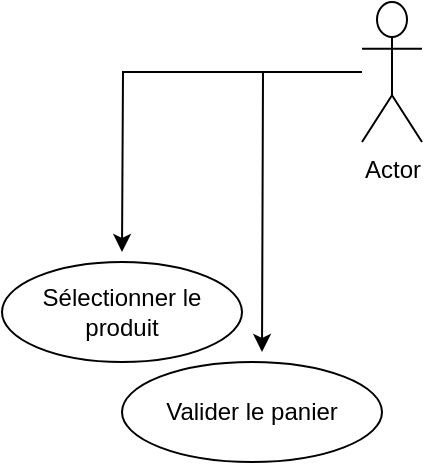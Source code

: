 <mxfile version="20.5.3" type="embed"><diagram id="IJEdTG_1g50z3ue5o5ka" name="Page-1"><mxGraphModel dx="424" dy="304" grid="1" gridSize="10" guides="1" tooltips="1" connect="1" arrows="1" fold="1" page="1" pageScale="1" pageWidth="827" pageHeight="1169" math="0" shadow="0"><root><mxCell id="0"/><mxCell id="1" parent="0"/><mxCell id="4" style="edgeStyle=orthogonalEdgeStyle;rounded=0;orthogonalLoop=1;jettySize=auto;html=1;" edge="1" parent="1" source="2"><mxGeometry relative="1" as="geometry"><mxPoint x="160" y="125" as="targetPoint"/></mxGeometry></mxCell><mxCell id="7" style="edgeStyle=orthogonalEdgeStyle;rounded=0;orthogonalLoop=1;jettySize=auto;html=1;" edge="1" parent="1" source="2"><mxGeometry relative="1" as="geometry"><mxPoint x="230" y="175" as="targetPoint"/></mxGeometry></mxCell><mxCell id="2" value="Actor" style="shape=umlActor;verticalLabelPosition=bottom;verticalAlign=top;html=1;" vertex="1" parent="1"><mxGeometry x="280" width="30" height="70" as="geometry"/></mxCell><mxCell id="5" value="Sélectionner le produit" style="ellipse;whiteSpace=wrap;html=1;" vertex="1" parent="1"><mxGeometry x="100" y="130" width="120" height="50" as="geometry"/></mxCell><mxCell id="8" value="Valider le panier" style="ellipse;whiteSpace=wrap;html=1;" vertex="1" parent="1"><mxGeometry x="160" y="180" width="130" height="50" as="geometry"/></mxCell></root></mxGraphModel></diagram></mxfile>